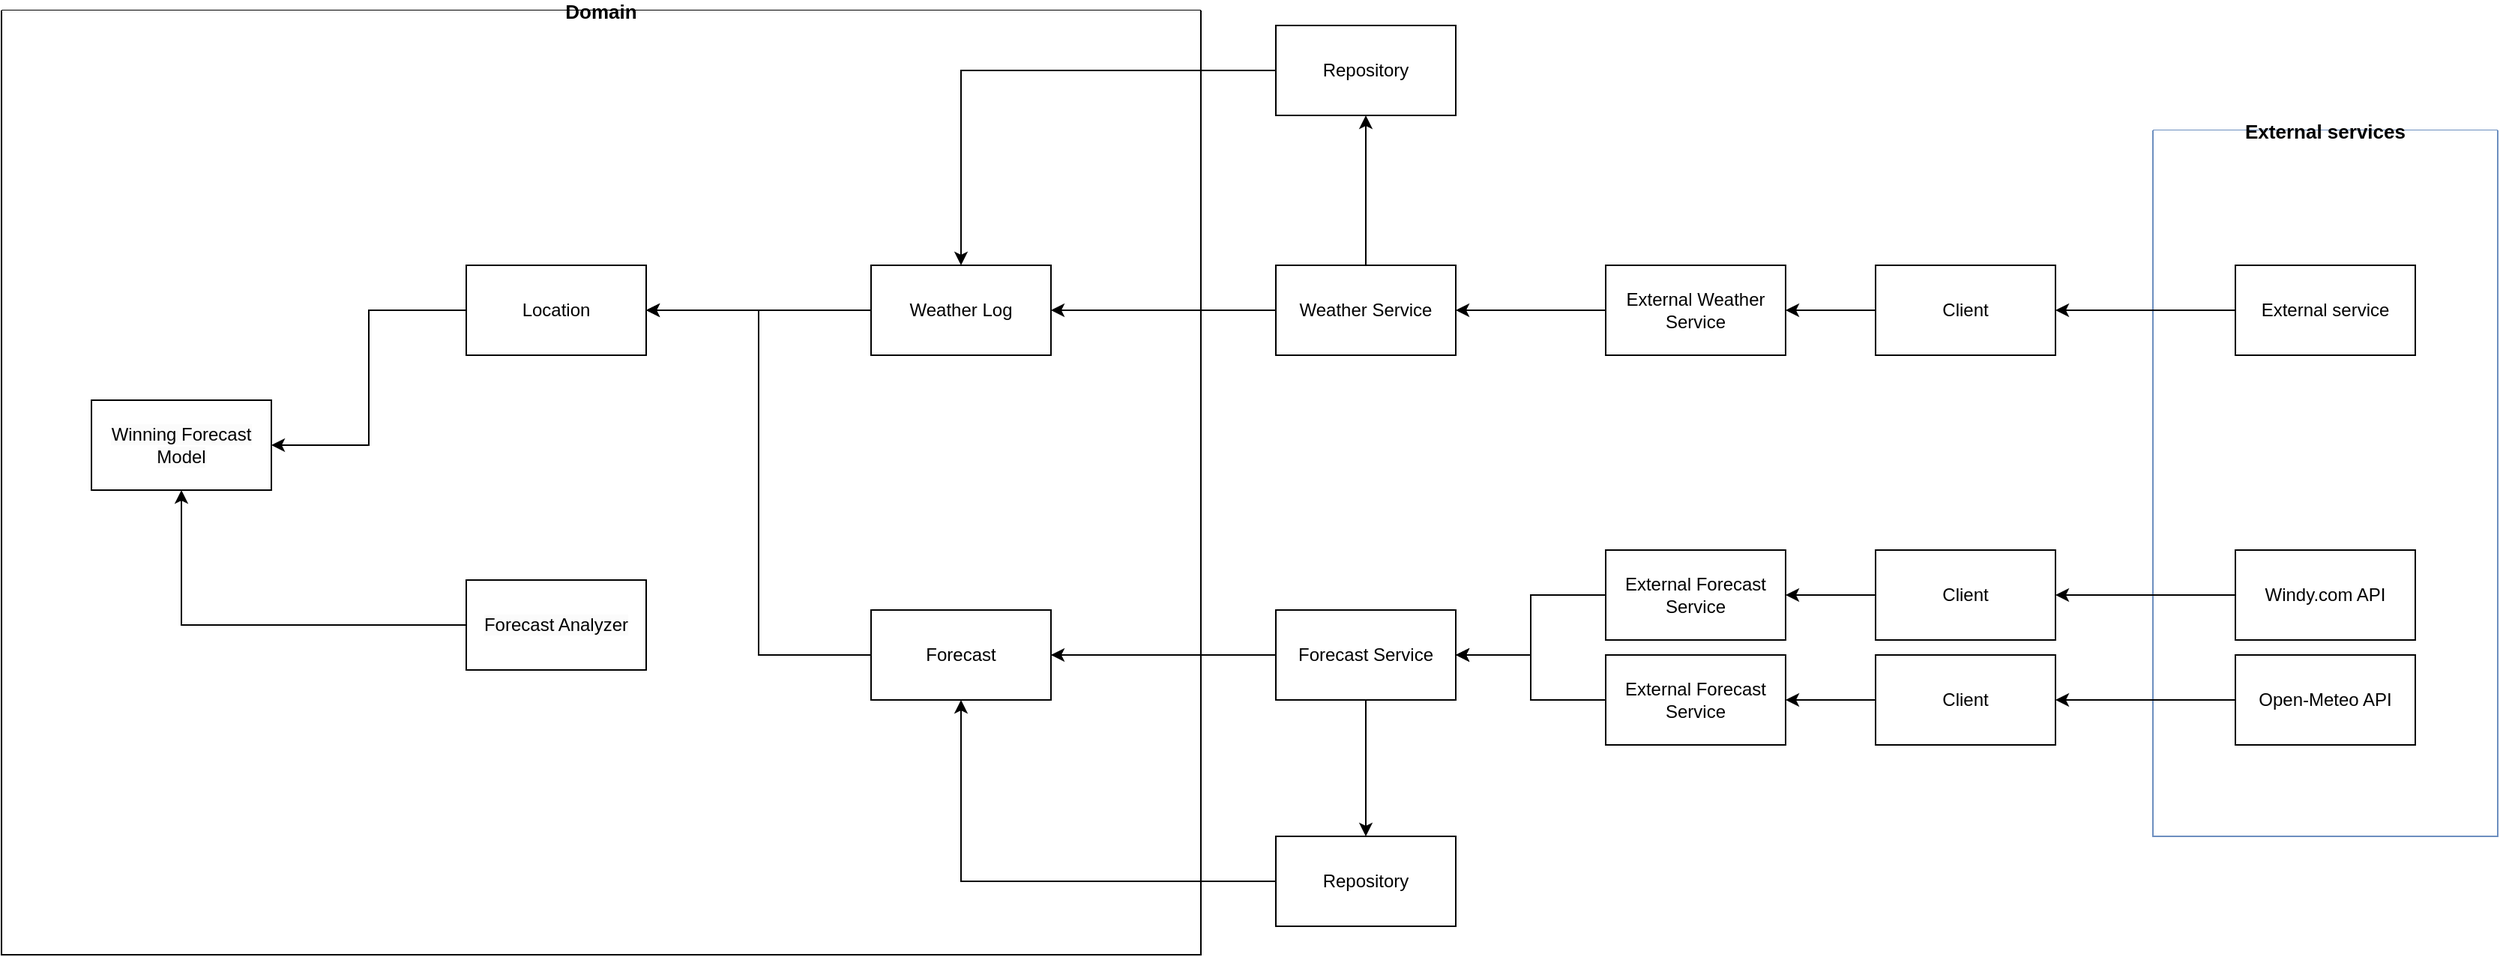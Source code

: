 <mxfile version="21.1.1" type="github">
  <diagram name="Page-1" id="wmfxVPZ1m457p1EoWqQt">
    <mxGraphModel dx="3168" dy="926" grid="1" gridSize="10" guides="1" tooltips="1" connect="1" arrows="1" fold="1" page="1" pageScale="1" pageWidth="1654" pageHeight="2336" math="0" shadow="0">
      <root>
        <mxCell id="0" />
        <mxCell id="1" parent="0" />
        <mxCell id="QLtbPvFlY4heQ3QX22l2-26" value="Domain" style="swimlane;startSize=0;swimlaneFillColor=default;glass=0;rounded=0;fontSize=13;fillStyle=solid;shadow=0;swimlaneLine=1;" parent="1" vertex="1">
          <mxGeometry x="-110" y="40" width="800" height="630" as="geometry">
            <mxRectangle x="-80" y="40" width="90" height="30" as="alternateBounds" />
          </mxGeometry>
        </mxCell>
        <mxCell id="qKykup-3dXh9ixy-_5rT-22" value="" style="edgeStyle=orthogonalEdgeStyle;rounded=0;orthogonalLoop=1;jettySize=auto;html=1;entryX=1;entryY=0.5;entryDx=0;entryDy=0;" edge="1" parent="QLtbPvFlY4heQ3QX22l2-26" source="qKykup-3dXh9ixy-_5rT-2" target="qKykup-3dXh9ixy-_5rT-7">
          <mxGeometry relative="1" as="geometry" />
        </mxCell>
        <mxCell id="qKykup-3dXh9ixy-_5rT-2" value="Location" style="rounded=0;whiteSpace=wrap;html=1;" vertex="1" parent="QLtbPvFlY4heQ3QX22l2-26">
          <mxGeometry x="310" y="170" width="120" height="60" as="geometry" />
        </mxCell>
        <mxCell id="qKykup-3dXh9ixy-_5rT-7" value="&lt;meta charset=&quot;utf-8&quot;&gt;&lt;span style=&quot;color: rgb(0, 0, 0); font-family: Helvetica; font-size: 12px; font-style: normal; font-variant-ligatures: normal; font-variant-caps: normal; font-weight: 400; letter-spacing: normal; orphans: 2; text-align: center; text-indent: 0px; text-transform: none; widows: 2; word-spacing: 0px; -webkit-text-stroke-width: 0px; background-color: rgb(251, 251, 251); text-decoration-thickness: initial; text-decoration-style: initial; text-decoration-color: initial; float: none; display: inline !important;&quot;&gt;Winning Forecast Model&lt;/span&gt;" style="whiteSpace=wrap;html=1;rounded=0;" vertex="1" parent="QLtbPvFlY4heQ3QX22l2-26">
          <mxGeometry x="60" y="260" width="120" height="60" as="geometry" />
        </mxCell>
        <mxCell id="qKykup-3dXh9ixy-_5rT-10" style="edgeStyle=orthogonalEdgeStyle;rounded=0;orthogonalLoop=1;jettySize=auto;html=1;entryX=1;entryY=0.5;entryDx=0;entryDy=0;" edge="1" parent="QLtbPvFlY4heQ3QX22l2-26" source="qKykup-3dXh9ixy-_5rT-9" target="qKykup-3dXh9ixy-_5rT-2">
          <mxGeometry relative="1" as="geometry">
            <mxPoint x="260" y="220" as="targetPoint" />
          </mxGeometry>
        </mxCell>
        <mxCell id="qKykup-3dXh9ixy-_5rT-9" value="Weather Log" style="rounded=0;whiteSpace=wrap;html=1;" vertex="1" parent="QLtbPvFlY4heQ3QX22l2-26">
          <mxGeometry x="580" y="170" width="120" height="60" as="geometry" />
        </mxCell>
        <mxCell id="qKykup-3dXh9ixy-_5rT-23" style="edgeStyle=orthogonalEdgeStyle;rounded=0;orthogonalLoop=1;jettySize=auto;html=1;" edge="1" parent="QLtbPvFlY4heQ3QX22l2-26" source="qKykup-3dXh9ixy-_5rT-14" target="qKykup-3dXh9ixy-_5rT-7">
          <mxGeometry relative="1" as="geometry" />
        </mxCell>
        <mxCell id="qKykup-3dXh9ixy-_5rT-14" value="&lt;span style=&quot;color: rgb(0, 0, 0); font-family: Helvetica; font-size: 12px; font-style: normal; font-variant-ligatures: normal; font-variant-caps: normal; font-weight: 400; letter-spacing: normal; orphans: 2; text-align: center; text-indent: 0px; text-transform: none; widows: 2; word-spacing: 0px; -webkit-text-stroke-width: 0px; background-color: rgb(251, 251, 251); text-decoration-thickness: initial; text-decoration-style: initial; text-decoration-color: initial; float: none; display: inline !important;&quot;&gt;Forecast Analyzer&lt;/span&gt;" style="whiteSpace=wrap;html=1;rounded=0;" vertex="1" parent="QLtbPvFlY4heQ3QX22l2-26">
          <mxGeometry x="310" y="380" width="120" height="60" as="geometry" />
        </mxCell>
        <mxCell id="QLtbPvFlY4heQ3QX22l2-1" value="Forecast" style="rounded=0;whiteSpace=wrap;html=1;" parent="QLtbPvFlY4heQ3QX22l2-26" vertex="1">
          <mxGeometry x="580" y="400" width="120" height="60" as="geometry" />
        </mxCell>
        <mxCell id="qKykup-3dXh9ixy-_5rT-13" style="edgeStyle=orthogonalEdgeStyle;rounded=0;orthogonalLoop=1;jettySize=auto;html=1;entryX=1;entryY=0.5;entryDx=0;entryDy=0;" edge="1" parent="QLtbPvFlY4heQ3QX22l2-26" source="QLtbPvFlY4heQ3QX22l2-1" target="qKykup-3dXh9ixy-_5rT-2">
          <mxGeometry relative="1" as="geometry" />
        </mxCell>
        <mxCell id="QLtbPvFlY4heQ3QX22l2-13" value="" style="edgeStyle=orthogonalEdgeStyle;rounded=0;orthogonalLoop=1;jettySize=auto;html=1;" parent="1" source="QLtbPvFlY4heQ3QX22l2-1" target="QLtbPvFlY4heQ3QX22l2-12" edge="1">
          <mxGeometry relative="1" as="geometry" />
        </mxCell>
        <mxCell id="7hdUpRDUTbtbY3VbKiZb-3" value="External services" style="swimlane;startSize=0;swimlaneFillColor=default;glass=0;rounded=0;fontSize=13;fillColor=#dae8fc;strokeColor=#6c8ebf;fillStyle=auto;" parent="1" vertex="1">
          <mxGeometry x="1325" y="120" width="230" height="471" as="geometry">
            <mxRectangle x="1325" y="120" width="150" height="30" as="alternateBounds" />
          </mxGeometry>
        </mxCell>
        <mxCell id="QLtbPvFlY4heQ3QX22l2-4" value="" style="edgeStyle=orthogonalEdgeStyle;rounded=0;orthogonalLoop=1;jettySize=auto;html=1;" parent="1" source="QLtbPvFlY4heQ3QX22l2-2" target="QLtbPvFlY4heQ3QX22l2-3" edge="1">
          <mxGeometry relative="1" as="geometry" />
        </mxCell>
        <mxCell id="QLtbPvFlY4heQ3QX22l2-2" value="Client" style="rounded=0;whiteSpace=wrap;html=1;" parent="1" vertex="1">
          <mxGeometry x="1140" y="400" width="120" height="60" as="geometry" />
        </mxCell>
        <mxCell id="QLtbPvFlY4heQ3QX22l2-6" value="" style="edgeStyle=orthogonalEdgeStyle;rounded=0;orthogonalLoop=1;jettySize=auto;html=1;entryX=1;entryY=0.5;entryDx=0;entryDy=0;" parent="1" source="QLtbPvFlY4heQ3QX22l2-3" target="QLtbPvFlY4heQ3QX22l2-5" edge="1">
          <mxGeometry relative="1" as="geometry">
            <mxPoint x="880" y="620" as="targetPoint" />
          </mxGeometry>
        </mxCell>
        <mxCell id="QLtbPvFlY4heQ3QX22l2-3" value="External Forecast Service" style="rounded=0;whiteSpace=wrap;html=1;" parent="1" vertex="1">
          <mxGeometry x="960" y="400" width="120" height="60" as="geometry" />
        </mxCell>
        <mxCell id="QLtbPvFlY4heQ3QX22l2-11" style="edgeStyle=orthogonalEdgeStyle;rounded=0;orthogonalLoop=1;jettySize=auto;html=1;entryX=1;entryY=0.5;entryDx=0;entryDy=0;" parent="1" source="QLtbPvFlY4heQ3QX22l2-5" target="QLtbPvFlY4heQ3QX22l2-1" edge="1">
          <mxGeometry relative="1" as="geometry" />
        </mxCell>
        <mxCell id="QLtbPvFlY4heQ3QX22l2-5" value="Forecast Service" style="whiteSpace=wrap;html=1;rounded=0;" parent="1" vertex="1">
          <mxGeometry x="740" y="440" width="120" height="60" as="geometry" />
        </mxCell>
        <mxCell id="QLtbPvFlY4heQ3QX22l2-7" value="" style="edgeStyle=orthogonalEdgeStyle;rounded=0;orthogonalLoop=1;jettySize=auto;html=1;" parent="1" source="QLtbPvFlY4heQ3QX22l2-8" target="QLtbPvFlY4heQ3QX22l2-9" edge="1">
          <mxGeometry relative="1" as="geometry" />
        </mxCell>
        <mxCell id="QLtbPvFlY4heQ3QX22l2-8" value="Client" style="rounded=0;whiteSpace=wrap;html=1;" parent="1" vertex="1">
          <mxGeometry x="1140" y="470" width="120" height="60" as="geometry" />
        </mxCell>
        <mxCell id="QLtbPvFlY4heQ3QX22l2-10" style="edgeStyle=orthogonalEdgeStyle;rounded=0;orthogonalLoop=1;jettySize=auto;html=1;entryX=1;entryY=0.5;entryDx=0;entryDy=0;" parent="1" source="QLtbPvFlY4heQ3QX22l2-9" target="QLtbPvFlY4heQ3QX22l2-5" edge="1">
          <mxGeometry relative="1" as="geometry" />
        </mxCell>
        <mxCell id="QLtbPvFlY4heQ3QX22l2-9" value="External Forecast Service" style="rounded=0;whiteSpace=wrap;html=1;" parent="1" vertex="1">
          <mxGeometry x="960" y="470" width="120" height="60" as="geometry" />
        </mxCell>
        <mxCell id="qKykup-3dXh9ixy-_5rT-1" style="edgeStyle=orthogonalEdgeStyle;rounded=0;orthogonalLoop=1;jettySize=auto;html=1;exitX=0;exitY=0.5;exitDx=0;exitDy=0;entryX=0.5;entryY=1;entryDx=0;entryDy=0;" edge="1" parent="1" source="QLtbPvFlY4heQ3QX22l2-12" target="QLtbPvFlY4heQ3QX22l2-1">
          <mxGeometry relative="1" as="geometry" />
        </mxCell>
        <mxCell id="QLtbPvFlY4heQ3QX22l2-12" value="Repository&lt;br&gt;" style="rounded=0;whiteSpace=wrap;html=1;" parent="1" vertex="1">
          <mxGeometry x="740" y="591" width="120" height="60" as="geometry" />
        </mxCell>
        <mxCell id="QLtbPvFlY4heQ3QX22l2-19" style="edgeStyle=orthogonalEdgeStyle;rounded=0;orthogonalLoop=1;jettySize=auto;html=1;entryX=1;entryY=0.5;entryDx=0;entryDy=0;" parent="1" source="QLtbPvFlY4heQ3QX22l2-14" target="qKykup-3dXh9ixy-_5rT-9" edge="1">
          <mxGeometry relative="1" as="geometry">
            <mxPoint x="375" y="300" as="targetPoint" />
          </mxGeometry>
        </mxCell>
        <mxCell id="qKykup-3dXh9ixy-_5rT-18" style="edgeStyle=orthogonalEdgeStyle;rounded=0;orthogonalLoop=1;jettySize=auto;html=1;entryX=0.5;entryY=1;entryDx=0;entryDy=0;" edge="1" parent="1" source="QLtbPvFlY4heQ3QX22l2-14" target="qKykup-3dXh9ixy-_5rT-17">
          <mxGeometry relative="1" as="geometry" />
        </mxCell>
        <mxCell id="QLtbPvFlY4heQ3QX22l2-14" value="Weather Service" style="rounded=0;whiteSpace=wrap;html=1;" parent="1" vertex="1">
          <mxGeometry x="740" y="210" width="120" height="60" as="geometry" />
        </mxCell>
        <mxCell id="QLtbPvFlY4heQ3QX22l2-17" style="edgeStyle=orthogonalEdgeStyle;rounded=0;orthogonalLoop=1;jettySize=auto;html=1;" parent="1" source="QLtbPvFlY4heQ3QX22l2-15" target="QLtbPvFlY4heQ3QX22l2-16" edge="1">
          <mxGeometry relative="1" as="geometry" />
        </mxCell>
        <mxCell id="QLtbPvFlY4heQ3QX22l2-15" value="Client" style="rounded=0;whiteSpace=wrap;html=1;" parent="1" vertex="1">
          <mxGeometry x="1140" y="210" width="120" height="60" as="geometry" />
        </mxCell>
        <mxCell id="QLtbPvFlY4heQ3QX22l2-18" style="edgeStyle=orthogonalEdgeStyle;rounded=0;orthogonalLoop=1;jettySize=auto;html=1;entryX=1;entryY=0.5;entryDx=0;entryDy=0;" parent="1" source="QLtbPvFlY4heQ3QX22l2-16" target="QLtbPvFlY4heQ3QX22l2-14" edge="1">
          <mxGeometry relative="1" as="geometry" />
        </mxCell>
        <mxCell id="QLtbPvFlY4heQ3QX22l2-16" value="External Weather Service" style="rounded=0;whiteSpace=wrap;html=1;" parent="1" vertex="1">
          <mxGeometry x="960" y="210" width="120" height="60" as="geometry" />
        </mxCell>
        <mxCell id="QLtbPvFlY4heQ3QX22l2-30" value="" style="edgeStyle=orthogonalEdgeStyle;rounded=0;orthogonalLoop=1;jettySize=auto;html=1;" parent="1" source="QLtbPvFlY4heQ3QX22l2-29" target="QLtbPvFlY4heQ3QX22l2-2" edge="1">
          <mxGeometry relative="1" as="geometry" />
        </mxCell>
        <mxCell id="QLtbPvFlY4heQ3QX22l2-29" value="Windy.com API" style="rounded=0;whiteSpace=wrap;html=1;" parent="1" vertex="1">
          <mxGeometry x="1380" y="400" width="120" height="60" as="geometry" />
        </mxCell>
        <mxCell id="QLtbPvFlY4heQ3QX22l2-32" value="" style="edgeStyle=orthogonalEdgeStyle;rounded=0;orthogonalLoop=1;jettySize=auto;html=1;" parent="1" source="QLtbPvFlY4heQ3QX22l2-31" target="QLtbPvFlY4heQ3QX22l2-8" edge="1">
          <mxGeometry relative="1" as="geometry" />
        </mxCell>
        <mxCell id="QLtbPvFlY4heQ3QX22l2-31" value="Open-Meteo API" style="rounded=0;whiteSpace=wrap;html=1;" parent="1" vertex="1">
          <mxGeometry x="1380" y="470" width="120" height="60" as="geometry" />
        </mxCell>
        <mxCell id="7hdUpRDUTbtbY3VbKiZb-2" style="edgeStyle=orthogonalEdgeStyle;rounded=0;orthogonalLoop=1;jettySize=auto;html=1;entryX=1;entryY=0.5;entryDx=0;entryDy=0;" parent="1" source="7hdUpRDUTbtbY3VbKiZb-1" target="QLtbPvFlY4heQ3QX22l2-15" edge="1">
          <mxGeometry relative="1" as="geometry" />
        </mxCell>
        <mxCell id="7hdUpRDUTbtbY3VbKiZb-1" value="External service" style="rounded=0;whiteSpace=wrap;html=1;" parent="1" vertex="1">
          <mxGeometry x="1380" y="210" width="120" height="60" as="geometry" />
        </mxCell>
        <mxCell id="qKykup-3dXh9ixy-_5rT-19" style="edgeStyle=orthogonalEdgeStyle;rounded=0;orthogonalLoop=1;jettySize=auto;html=1;entryX=0.5;entryY=0;entryDx=0;entryDy=0;" edge="1" parent="1" source="qKykup-3dXh9ixy-_5rT-17" target="qKykup-3dXh9ixy-_5rT-9">
          <mxGeometry relative="1" as="geometry" />
        </mxCell>
        <mxCell id="qKykup-3dXh9ixy-_5rT-17" value="Repository&lt;br&gt;" style="rounded=0;whiteSpace=wrap;html=1;" vertex="1" parent="1">
          <mxGeometry x="740" y="50" width="120" height="60" as="geometry" />
        </mxCell>
      </root>
    </mxGraphModel>
  </diagram>
</mxfile>
